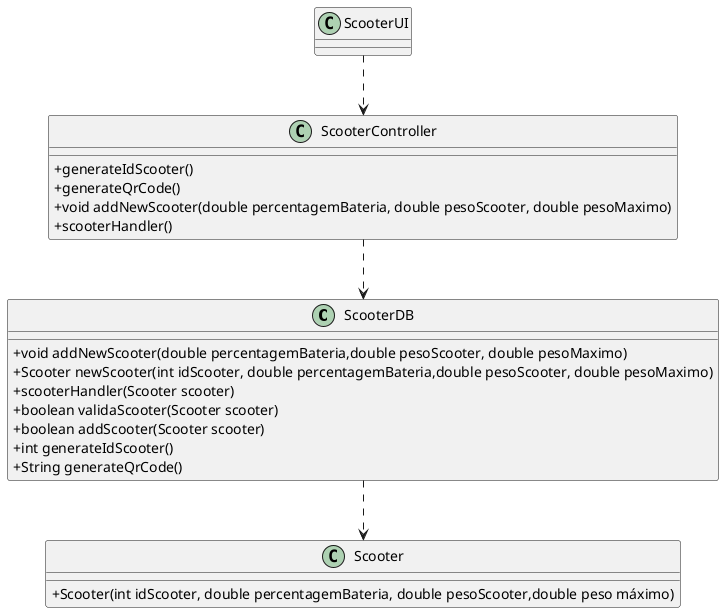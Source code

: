 @startuml
skinparam classAttributeIconSize 0

class ScooterDB {
  +void addNewScooter(double percentagemBateria,double pesoScooter, double pesoMaximo)
  +Scooter newScooter(int idScooter, double percentagemBateria,double pesoScooter, double pesoMaximo)
  +scooterHandler(Scooter scooter)
  +boolean validaScooter(Scooter scooter)
  +boolean addScooter(Scooter scooter)
  +int generateIdScooter()
  +String generateQrCode()
}

class ScooterController {
    +generateIdScooter()
    +generateQrCode()
    +void addNewScooter(double percentagemBateria, double pesoScooter, double pesoMaximo)
    +scooterHandler()
}

class ScooterUI {
}

class Scooter {
   +Scooter(int idScooter, double percentagemBateria, double pesoScooter,double peso máximo)
}

ScooterUI ..> ScooterController 

ScooterController ..> ScooterDB
ScooterDB ..> Scooter
@enduml
